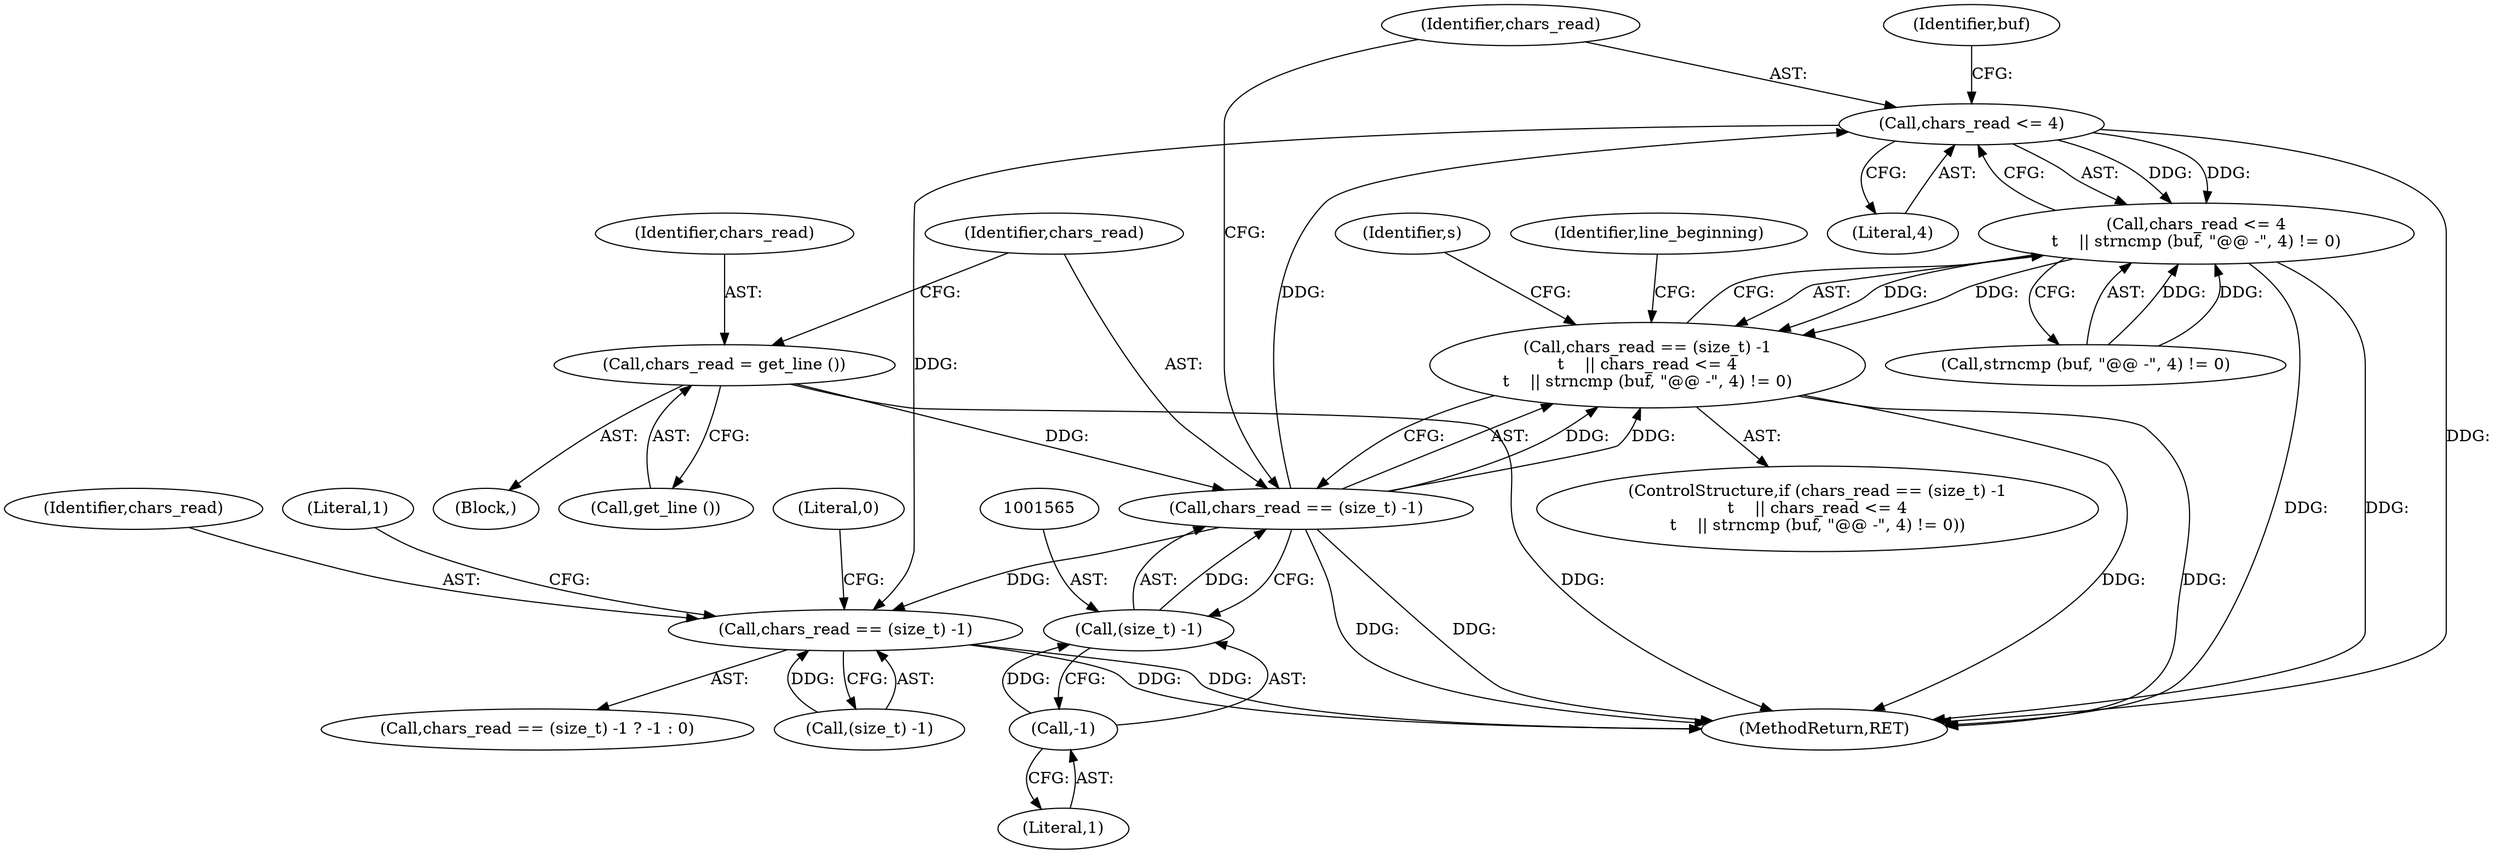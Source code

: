 digraph "0_savannah_0c08d7a902c6fdd49b704623a12d8d672ef18944@API" {
"1001569" [label="(Call,chars_read <= 4)"];
"1001562" [label="(Call,chars_read == (size_t) -1)"];
"1001557" [label="(Call,chars_read = get_line ())"];
"1001564" [label="(Call,(size_t) -1)"];
"1001566" [label="(Call,-1)"];
"1001568" [label="(Call,chars_read <= 4\n\t    || strncmp (buf, \"@@ -\", 4) != 0)"];
"1001561" [label="(Call,chars_read == (size_t) -1\n\t    || chars_read <= 4\n\t    || strncmp (buf, \"@@ -\", 4) != 0)"];
"1001584" [label="(Call,chars_read == (size_t) -1)"];
"1001545" [label="(Block,)"];
"1001559" [label="(Call,get_line ())"];
"1001592" [label="(Literal,0)"];
"1001586" [label="(Call,(size_t) -1)"];
"1002772" [label="(MethodReturn,RET)"];
"1001566" [label="(Call,-1)"];
"1001568" [label="(Call,chars_read <= 4\n\t    || strncmp (buf, \"@@ -\", 4) != 0)"];
"1001574" [label="(Identifier,buf)"];
"1001585" [label="(Identifier,chars_read)"];
"1001569" [label="(Call,chars_read <= 4)"];
"1001584" [label="(Call,chars_read == (size_t) -1)"];
"1001570" [label="(Identifier,chars_read)"];
"1001572" [label="(Call,strncmp (buf, \"@@ -\", 4) != 0)"];
"1001580" [label="(Identifier,line_beginning)"];
"1001560" [label="(ControlStructure,if (chars_read == (size_t) -1\n\t    || chars_read <= 4\n\t    || strncmp (buf, \"@@ -\", 4) != 0))"];
"1001557" [label="(Call,chars_read = get_line ())"];
"1001563" [label="(Identifier,chars_read)"];
"1001562" [label="(Call,chars_read == (size_t) -1)"];
"1001571" [label="(Literal,4)"];
"1001558" [label="(Identifier,chars_read)"];
"1001583" [label="(Call,chars_read == (size_t) -1 ? -1 : 0)"];
"1001594" [label="(Identifier,s)"];
"1001564" [label="(Call,(size_t) -1)"];
"1001591" [label="(Literal,1)"];
"1001561" [label="(Call,chars_read == (size_t) -1\n\t    || chars_read <= 4\n\t    || strncmp (buf, \"@@ -\", 4) != 0)"];
"1001567" [label="(Literal,1)"];
"1001569" -> "1001568"  [label="AST: "];
"1001569" -> "1001571"  [label="CFG: "];
"1001570" -> "1001569"  [label="AST: "];
"1001571" -> "1001569"  [label="AST: "];
"1001574" -> "1001569"  [label="CFG: "];
"1001568" -> "1001569"  [label="CFG: "];
"1001569" -> "1002772"  [label="DDG: "];
"1001569" -> "1001568"  [label="DDG: "];
"1001569" -> "1001568"  [label="DDG: "];
"1001562" -> "1001569"  [label="DDG: "];
"1001569" -> "1001584"  [label="DDG: "];
"1001562" -> "1001561"  [label="AST: "];
"1001562" -> "1001564"  [label="CFG: "];
"1001563" -> "1001562"  [label="AST: "];
"1001564" -> "1001562"  [label="AST: "];
"1001570" -> "1001562"  [label="CFG: "];
"1001561" -> "1001562"  [label="CFG: "];
"1001562" -> "1002772"  [label="DDG: "];
"1001562" -> "1002772"  [label="DDG: "];
"1001562" -> "1001561"  [label="DDG: "];
"1001562" -> "1001561"  [label="DDG: "];
"1001557" -> "1001562"  [label="DDG: "];
"1001564" -> "1001562"  [label="DDG: "];
"1001562" -> "1001584"  [label="DDG: "];
"1001557" -> "1001545"  [label="AST: "];
"1001557" -> "1001559"  [label="CFG: "];
"1001558" -> "1001557"  [label="AST: "];
"1001559" -> "1001557"  [label="AST: "];
"1001563" -> "1001557"  [label="CFG: "];
"1001557" -> "1002772"  [label="DDG: "];
"1001564" -> "1001566"  [label="CFG: "];
"1001565" -> "1001564"  [label="AST: "];
"1001566" -> "1001564"  [label="AST: "];
"1001566" -> "1001564"  [label="DDG: "];
"1001566" -> "1001567"  [label="CFG: "];
"1001567" -> "1001566"  [label="AST: "];
"1001568" -> "1001561"  [label="AST: "];
"1001568" -> "1001572"  [label="CFG: "];
"1001572" -> "1001568"  [label="AST: "];
"1001561" -> "1001568"  [label="CFG: "];
"1001568" -> "1002772"  [label="DDG: "];
"1001568" -> "1002772"  [label="DDG: "];
"1001568" -> "1001561"  [label="DDG: "];
"1001568" -> "1001561"  [label="DDG: "];
"1001572" -> "1001568"  [label="DDG: "];
"1001572" -> "1001568"  [label="DDG: "];
"1001561" -> "1001560"  [label="AST: "];
"1001580" -> "1001561"  [label="CFG: "];
"1001594" -> "1001561"  [label="CFG: "];
"1001561" -> "1002772"  [label="DDG: "];
"1001561" -> "1002772"  [label="DDG: "];
"1001584" -> "1001583"  [label="AST: "];
"1001584" -> "1001586"  [label="CFG: "];
"1001585" -> "1001584"  [label="AST: "];
"1001586" -> "1001584"  [label="AST: "];
"1001591" -> "1001584"  [label="CFG: "];
"1001592" -> "1001584"  [label="CFG: "];
"1001584" -> "1002772"  [label="DDG: "];
"1001584" -> "1002772"  [label="DDG: "];
"1001586" -> "1001584"  [label="DDG: "];
}
